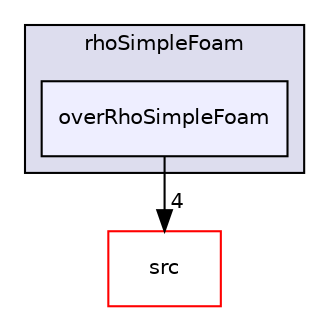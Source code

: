 digraph "applications/solvers/compressible/rhoSimpleFoam/overRhoSimpleFoam" {
  bgcolor=transparent;
  compound=true
  node [ fontsize="10", fontname="Helvetica"];
  edge [ labelfontsize="10", labelfontname="Helvetica"];
  subgraph clusterdir_02f8561ddd21433f2eae679929d7c0f8 {
    graph [ bgcolor="#ddddee", pencolor="black", label="rhoSimpleFoam" fontname="Helvetica", fontsize="10", URL="dir_02f8561ddd21433f2eae679929d7c0f8.html"]
  dir_c26916f283a4c2ce1f1a7b1fbd19dac7 [shape=box, label="overRhoSimpleFoam", style="filled", fillcolor="#eeeeff", pencolor="black", URL="dir_c26916f283a4c2ce1f1a7b1fbd19dac7.html"];
  }
  dir_68267d1309a1af8e8297ef4c3efbcdba [shape=box label="src" color="red" URL="dir_68267d1309a1af8e8297ef4c3efbcdba.html"];
  dir_c26916f283a4c2ce1f1a7b1fbd19dac7->dir_68267d1309a1af8e8297ef4c3efbcdba [headlabel="4", labeldistance=1.5 headhref="dir_000033_000499.html"];
}
